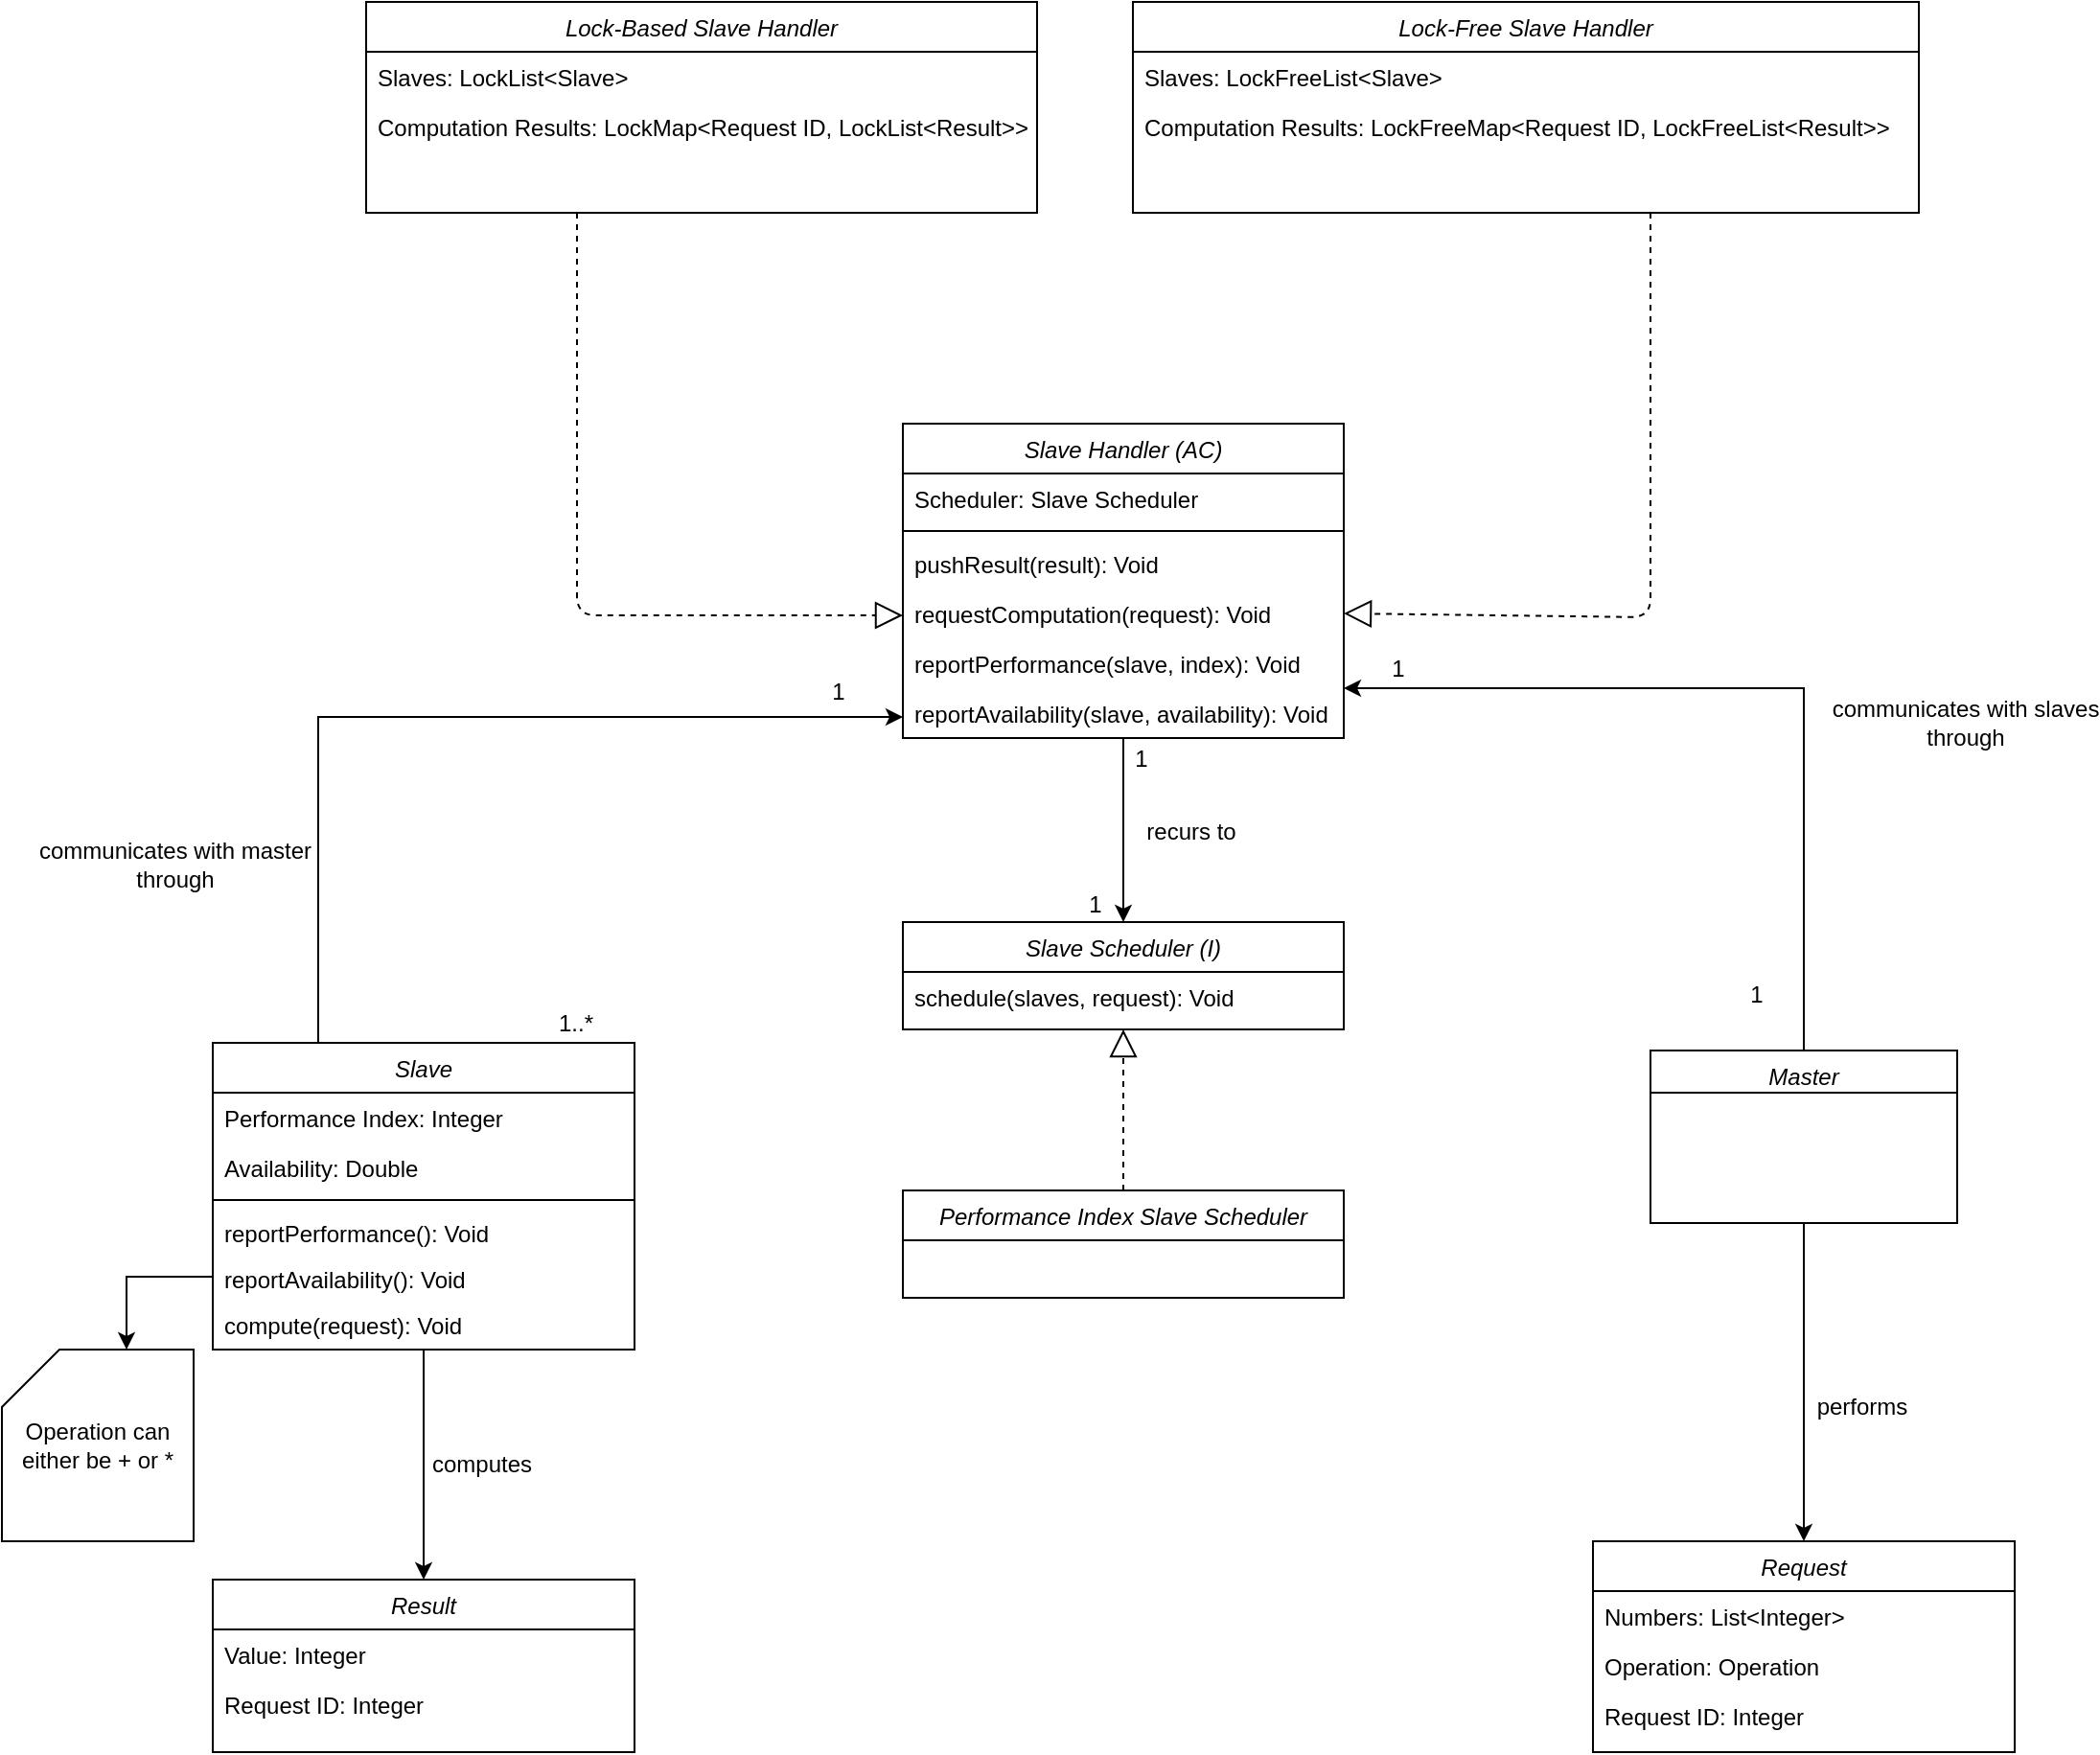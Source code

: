 <mxfile version="12.9.9" type="device"><diagram id="C5RBs43oDa-KdzZeNtuy" name="Page-1"><mxGraphModel dx="2249" dy="1970" grid="1" gridSize="10" guides="1" tooltips="1" connect="1" arrows="0" fold="1" page="1" pageScale="1" pageWidth="827" pageHeight="1169" math="0" shadow="0"><root><mxCell id="WIyWlLk6GJQsqaUBKTNV-0"/><mxCell id="WIyWlLk6GJQsqaUBKTNV-1" parent="WIyWlLk6GJQsqaUBKTNV-0"/><mxCell id="b_1PZi4zp_gCahxDwsNA-39" style="edgeStyle=orthogonalEdgeStyle;rounded=0;orthogonalLoop=1;jettySize=auto;html=1;exitX=0.25;exitY=0;exitDx=0;exitDy=0;" parent="WIyWlLk6GJQsqaUBKTNV-1" source="xIE_45G_muQtHoD5IcoT-0" edge="1"><mxGeometry relative="1" as="geometry"><mxPoint x="290" y="-307" as="targetPoint"/><Array as="points"><mxPoint x="-15" y="-307"/></Array></mxGeometry></mxCell><mxCell id="b_1PZi4zp_gCahxDwsNA-40" value="1" style="text;html=1;align=center;verticalAlign=middle;resizable=0;points=[];" parent="b_1PZi4zp_gCahxDwsNA-39" vertex="1" connectable="0"><mxGeometry x="0.81" y="-2" relative="1" as="geometry"><mxPoint x="11" y="-15" as="offset"/></mxGeometry></mxCell><mxCell id="b_1PZi4zp_gCahxDwsNA-41" value="1..*" style="text;html=1;align=center;verticalAlign=middle;resizable=0;points=[];" parent="b_1PZi4zp_gCahxDwsNA-39" vertex="1" connectable="0"><mxGeometry x="0.316" y="-156" relative="1" as="geometry"><mxPoint x="-8.62" y="4.04" as="offset"/></mxGeometry></mxCell><mxCell id="b_1PZi4zp_gCahxDwsNA-42" value="communicates with master &lt;br&gt;through" style="text;html=1;align=center;verticalAlign=middle;resizable=0;points=[];" parent="b_1PZi4zp_gCahxDwsNA-39" vertex="1" connectable="0"><mxGeometry x="-0.194" y="-1" relative="1" as="geometry"><mxPoint x="-96.82" y="76" as="offset"/></mxGeometry></mxCell><mxCell id="b_1PZi4zp_gCahxDwsNA-35" style="edgeStyle=orthogonalEdgeStyle;rounded=0;orthogonalLoop=1;jettySize=auto;html=1;exitX=0;exitY=0;exitDx=0;exitDy=0;" parent="WIyWlLk6GJQsqaUBKTNV-1" source="xIE_45G_muQtHoD5IcoT-17" edge="1"><mxGeometry relative="1" as="geometry"><mxPoint x="520" y="-322" as="targetPoint"/><Array as="points"><mxPoint x="760" y="-133"/><mxPoint x="760" y="-322"/></Array></mxGeometry></mxCell><mxCell id="b_1PZi4zp_gCahxDwsNA-36" value="communicates with slaves &lt;br&gt;through" style="text;html=1;align=center;verticalAlign=middle;resizable=0;points=[];" parent="b_1PZi4zp_gCahxDwsNA-35" vertex="1" connectable="0"><mxGeometry x="0.118" y="-1" relative="1" as="geometry"><mxPoint x="99" y="18.5" as="offset"/></mxGeometry></mxCell><mxCell id="b_1PZi4zp_gCahxDwsNA-37" value="1" style="text;html=1;align=center;verticalAlign=middle;resizable=0;points=[];" parent="b_1PZi4zp_gCahxDwsNA-35" vertex="1" connectable="0"><mxGeometry x="0.859" y="2" relative="1" as="geometry"><mxPoint x="-8" y="-12" as="offset"/></mxGeometry></mxCell><mxCell id="b_1PZi4zp_gCahxDwsNA-38" value="1" style="text;html=1;align=center;verticalAlign=middle;resizable=0;points=[];" parent="b_1PZi4zp_gCahxDwsNA-35" vertex="1" connectable="0"><mxGeometry x="-0.553" y="19" relative="1" as="geometry"><mxPoint x="-6" y="5" as="offset"/></mxGeometry></mxCell><mxCell id="b_1PZi4zp_gCahxDwsNA-76" style="edgeStyle=orthogonalEdgeStyle;rounded=0;orthogonalLoop=1;jettySize=auto;html=1;exitX=0.5;exitY=1;exitDx=0;exitDy=0;entryX=0.5;entryY=0;entryDx=0;entryDy=0;" parent="WIyWlLk6GJQsqaUBKTNV-1" source="xIE_45G_muQtHoD5IcoT-17" target="b_1PZi4zp_gCahxDwsNA-57" edge="1"><mxGeometry relative="1" as="geometry"/></mxCell><mxCell id="b_1PZi4zp_gCahxDwsNA-77" value="performs" style="text;html=1;align=center;verticalAlign=middle;resizable=0;points=[];" parent="b_1PZi4zp_gCahxDwsNA-76" vertex="1" connectable="0"><mxGeometry x="-0.185" y="-1" relative="1" as="geometry"><mxPoint x="31" y="28.63" as="offset"/></mxGeometry></mxCell><mxCell id="xIE_45G_muQtHoD5IcoT-34" value="Operation can either be + or *" style="shape=card;whiteSpace=wrap;html=1;" parent="WIyWlLk6GJQsqaUBKTNV-1" vertex="1"><mxGeometry x="-180" y="23" width="100" height="100" as="geometry"/></mxCell><mxCell id="b_1PZi4zp_gCahxDwsNA-45" style="edgeStyle=orthogonalEdgeStyle;rounded=0;orthogonalLoop=1;jettySize=auto;html=1;entryX=0;entryY=0;entryDx=65;entryDy=0;entryPerimeter=0;exitX=0;exitY=0.5;exitDx=0;exitDy=0;" parent="WIyWlLk6GJQsqaUBKTNV-1" source="b_1PZi4zp_gCahxDwsNA-44" target="xIE_45G_muQtHoD5IcoT-34" edge="1"><mxGeometry relative="1" as="geometry"><mxPoint x="-20" y="-17" as="sourcePoint"/><mxPoint x="-127" y="-17" as="targetPoint"/></mxGeometry></mxCell><mxCell id="b_1PZi4zp_gCahxDwsNA-74" style="edgeStyle=orthogonalEdgeStyle;rounded=0;orthogonalLoop=1;jettySize=auto;html=1;exitX=0.5;exitY=1;exitDx=0;exitDy=0;entryX=0.5;entryY=0;entryDx=0;entryDy=0;" parent="WIyWlLk6GJQsqaUBKTNV-1" source="xIE_45G_muQtHoD5IcoT-0" target="b_1PZi4zp_gCahxDwsNA-69" edge="1"><mxGeometry relative="1" as="geometry"/></mxCell><mxCell id="b_1PZi4zp_gCahxDwsNA-75" value="computes" style="text;html=1;align=center;verticalAlign=middle;resizable=0;points=[];" parent="b_1PZi4zp_gCahxDwsNA-74" vertex="1" connectable="0"><mxGeometry x="-0.183" relative="1" as="geometry"><mxPoint x="30" y="10.53" as="offset"/></mxGeometry></mxCell><mxCell id="7exBbNxzyn34ybwaJbD--5" style="edgeStyle=orthogonalEdgeStyle;rounded=0;orthogonalLoop=1;jettySize=auto;html=1;exitX=0.5;exitY=1;exitDx=0;exitDy=0;" edge="1" parent="WIyWlLk6GJQsqaUBKTNV-1" source="b_1PZi4zp_gCahxDwsNA-2" target="7exBbNxzyn34ybwaJbD--0"><mxGeometry relative="1" as="geometry"><Array as="points"><mxPoint x="405" y="-220"/><mxPoint x="405" y="-220"/></Array></mxGeometry></mxCell><mxCell id="7exBbNxzyn34ybwaJbD--7" value="recurs to" style="text;html=1;align=center;verticalAlign=middle;resizable=0;points=[];" vertex="1" connectable="0" parent="7exBbNxzyn34ybwaJbD--5"><mxGeometry x="-0.22" y="1" relative="1" as="geometry"><mxPoint x="34" y="11" as="offset"/></mxGeometry></mxCell><mxCell id="7exBbNxzyn34ybwaJbD--8" value="1" style="text;html=1;align=center;verticalAlign=middle;resizable=0;points=[];" vertex="1" connectable="0" parent="7exBbNxzyn34ybwaJbD--5"><mxGeometry x="-0.78" y="-4" relative="1" as="geometry"><mxPoint x="13" as="offset"/></mxGeometry></mxCell><mxCell id="7exBbNxzyn34ybwaJbD--9" value="1" style="text;html=1;align=center;verticalAlign=middle;resizable=0;points=[];" vertex="1" connectable="0" parent="7exBbNxzyn34ybwaJbD--5"><mxGeometry x="0.6" y="-17" relative="1" as="geometry"><mxPoint x="2" y="10" as="offset"/></mxGeometry></mxCell><mxCell id="b_1PZi4zp_gCahxDwsNA-2" value="Slave Handler (AC)" style="swimlane;fontStyle=2;align=center;verticalAlign=top;childLayout=stackLayout;horizontal=1;startSize=26;horizontalStack=0;resizeParent=1;resizeLast=0;collapsible=1;marginBottom=0;rounded=0;shadow=0;strokeWidth=1;" parent="WIyWlLk6GJQsqaUBKTNV-1" vertex="1"><mxGeometry x="290" y="-460" width="230" height="164" as="geometry"><mxRectangle x="230" y="140" width="160" height="26" as="alternateBounds"/></mxGeometry></mxCell><mxCell id="7exBbNxzyn34ybwaJbD--22" value="Scheduler: Slave Scheduler" style="text;align=left;verticalAlign=top;spacingLeft=4;spacingRight=4;overflow=hidden;rotatable=0;points=[[0,0.5],[1,0.5]];portConstraint=eastwest;rounded=0;shadow=0;html=0;" vertex="1" parent="b_1PZi4zp_gCahxDwsNA-2"><mxGeometry y="26" width="230" height="26" as="geometry"/></mxCell><mxCell id="7exBbNxzyn34ybwaJbD--21" value="" style="line;html=1;strokeWidth=1;align=left;verticalAlign=middle;spacingTop=-1;spacingLeft=3;spacingRight=3;rotatable=0;labelPosition=right;points=[];portConstraint=eastwest;" vertex="1" parent="b_1PZi4zp_gCahxDwsNA-2"><mxGeometry y="52" width="230" height="8" as="geometry"/></mxCell><mxCell id="b_1PZi4zp_gCahxDwsNA-7" value="pushResult(result): Void" style="text;align=left;verticalAlign=top;spacingLeft=4;spacingRight=4;overflow=hidden;rotatable=0;points=[[0,0.5],[1,0.5]];portConstraint=eastwest;rounded=0;shadow=0;html=0;" parent="b_1PZi4zp_gCahxDwsNA-2" vertex="1"><mxGeometry y="60" width="230" height="26" as="geometry"/></mxCell><mxCell id="b_1PZi4zp_gCahxDwsNA-17" value="requestComputation(request): Void" style="text;align=left;verticalAlign=top;spacingLeft=4;spacingRight=4;overflow=hidden;rotatable=0;points=[[0,0.5],[1,0.5]];portConstraint=eastwest;rounded=0;shadow=0;html=0;" parent="b_1PZi4zp_gCahxDwsNA-2" vertex="1"><mxGeometry y="86" width="230" height="26" as="geometry"/></mxCell><mxCell id="b_1PZi4zp_gCahxDwsNA-11" value="reportPerformance(slave, index): Void" style="text;align=left;verticalAlign=top;spacingLeft=4;spacingRight=4;overflow=hidden;rotatable=0;points=[[0,0.5],[1,0.5]];portConstraint=eastwest;rounded=0;shadow=0;html=0;" parent="b_1PZi4zp_gCahxDwsNA-2" vertex="1"><mxGeometry y="112" width="230" height="26" as="geometry"/></mxCell><mxCell id="b_1PZi4zp_gCahxDwsNA-9" value="reportAvailability(slave, availability): Void" style="text;align=left;verticalAlign=top;spacingLeft=4;spacingRight=4;overflow=hidden;rotatable=0;points=[[0,0.5],[1,0.5]];portConstraint=eastwest;rounded=0;shadow=0;html=0;" parent="b_1PZi4zp_gCahxDwsNA-2" vertex="1"><mxGeometry y="138" width="230" height="26" as="geometry"/></mxCell><mxCell id="b_1PZi4zp_gCahxDwsNA-18" value="Lock-Based Slave Handler" style="swimlane;fontStyle=2;align=center;verticalAlign=top;childLayout=stackLayout;horizontal=1;startSize=26;horizontalStack=0;resizeParent=1;resizeLast=0;collapsible=1;marginBottom=0;rounded=0;shadow=0;strokeWidth=1;" parent="WIyWlLk6GJQsqaUBKTNV-1" vertex="1"><mxGeometry x="10" y="-680" width="350" height="110" as="geometry"><mxRectangle x="230" y="140" width="160" height="26" as="alternateBounds"/></mxGeometry></mxCell><mxCell id="b_1PZi4zp_gCahxDwsNA-53" value="Slaves: LockList&lt;Slave&gt;" style="text;align=left;verticalAlign=top;spacingLeft=4;spacingRight=4;overflow=hidden;rotatable=0;points=[[0,0.5],[1,0.5]];portConstraint=eastwest;" parent="b_1PZi4zp_gCahxDwsNA-18" vertex="1"><mxGeometry y="26" width="350" height="26" as="geometry"/></mxCell><mxCell id="b_1PZi4zp_gCahxDwsNA-54" value="Computation Results: LockMap&lt;Request ID, LockList&lt;Result&gt;&gt;" style="text;align=left;verticalAlign=top;spacingLeft=4;spacingRight=4;overflow=hidden;rotatable=0;points=[[0,0.5],[1,0.5]];portConstraint=eastwest;rounded=0;shadow=0;html=0;" parent="b_1PZi4zp_gCahxDwsNA-18" vertex="1"><mxGeometry y="52" width="350" height="26" as="geometry"/></mxCell><mxCell id="b_1PZi4zp_gCahxDwsNA-33" value="Lock-Free Slave Handler" style="swimlane;fontStyle=2;align=center;verticalAlign=top;childLayout=stackLayout;horizontal=1;startSize=26;horizontalStack=0;resizeParent=1;resizeLast=0;collapsible=1;marginBottom=0;rounded=0;shadow=0;strokeWidth=1;" parent="WIyWlLk6GJQsqaUBKTNV-1" vertex="1"><mxGeometry x="410" y="-680" width="410" height="110" as="geometry"><mxRectangle x="230" y="140" width="160" height="26" as="alternateBounds"/></mxGeometry></mxCell><mxCell id="b_1PZi4zp_gCahxDwsNA-55" value="Slaves: LockFreeList&lt;Slave&gt;" style="text;align=left;verticalAlign=top;spacingLeft=4;spacingRight=4;overflow=hidden;rotatable=0;points=[[0,0.5],[1,0.5]];portConstraint=eastwest;" parent="b_1PZi4zp_gCahxDwsNA-33" vertex="1"><mxGeometry y="26" width="410" height="26" as="geometry"/></mxCell><mxCell id="b_1PZi4zp_gCahxDwsNA-56" value="Computation Results: LockFreeMap&lt;Request ID, LockFreeList&lt;Result&gt;&gt;" style="text;align=left;verticalAlign=top;spacingLeft=4;spacingRight=4;overflow=hidden;rotatable=0;points=[[0,0.5],[1,0.5]];portConstraint=eastwest;rounded=0;shadow=0;html=0;" parent="b_1PZi4zp_gCahxDwsNA-33" vertex="1"><mxGeometry y="52" width="410" height="26" as="geometry"/></mxCell><mxCell id="7exBbNxzyn34ybwaJbD--0" value="Slave Scheduler (I)" style="swimlane;fontStyle=2;align=center;verticalAlign=top;childLayout=stackLayout;horizontal=1;startSize=26;horizontalStack=0;resizeParent=1;resizeLast=0;collapsible=1;marginBottom=0;rounded=0;shadow=0;strokeWidth=1;" vertex="1" parent="WIyWlLk6GJQsqaUBKTNV-1"><mxGeometry x="290" y="-200" width="230" height="56" as="geometry"><mxRectangle x="230" y="140" width="160" height="26" as="alternateBounds"/></mxGeometry></mxCell><mxCell id="7exBbNxzyn34ybwaJbD--1" value="schedule(slaves, request): Void" style="text;align=left;verticalAlign=top;spacingLeft=4;spacingRight=4;overflow=hidden;rotatable=0;points=[[0,0.5],[1,0.5]];portConstraint=eastwest;rounded=0;shadow=0;html=0;" vertex="1" parent="7exBbNxzyn34ybwaJbD--0"><mxGeometry y="26" width="230" height="26" as="geometry"/></mxCell><mxCell id="7exBbNxzyn34ybwaJbD--11" value="Performance Index Slave Scheduler" style="swimlane;fontStyle=2;align=center;verticalAlign=top;childLayout=stackLayout;horizontal=1;startSize=26;horizontalStack=0;resizeParent=1;resizeLast=0;collapsible=1;marginBottom=0;rounded=0;shadow=0;strokeWidth=1;" vertex="1" parent="WIyWlLk6GJQsqaUBKTNV-1"><mxGeometry x="290" y="-60" width="230" height="56" as="geometry"><mxRectangle x="230" y="140" width="160" height="26" as="alternateBounds"/></mxGeometry></mxCell><mxCell id="7exBbNxzyn34ybwaJbD--16" value="" style="endArrow=block;dashed=1;endFill=0;endSize=12;html=1;entryX=0.5;entryY=1;entryDx=0;entryDy=0;exitX=0.5;exitY=0;exitDx=0;exitDy=0;" edge="1" parent="WIyWlLk6GJQsqaUBKTNV-1" source="7exBbNxzyn34ybwaJbD--11" target="7exBbNxzyn34ybwaJbD--0"><mxGeometry width="160" relative="1" as="geometry"><mxPoint x="325" y="-100" as="sourcePoint"/><mxPoint x="485" y="-100" as="targetPoint"/></mxGeometry></mxCell><mxCell id="7exBbNxzyn34ybwaJbD--18" value="" style="endArrow=block;dashed=1;endFill=0;endSize=12;html=1;entryX=1;entryY=0.5;entryDx=0;entryDy=0;" edge="1" parent="WIyWlLk6GJQsqaUBKTNV-1" target="b_1PZi4zp_gCahxDwsNA-17"><mxGeometry width="160" relative="1" as="geometry"><mxPoint x="680" y="-570" as="sourcePoint"/><mxPoint x="640" y="-360" as="targetPoint"/><Array as="points"><mxPoint x="680" y="-359"/></Array></mxGeometry></mxCell><mxCell id="7exBbNxzyn34ybwaJbD--20" value="" style="endArrow=block;dashed=1;endFill=0;endSize=12;html=1;" edge="1" parent="WIyWlLk6GJQsqaUBKTNV-1"><mxGeometry width="160" relative="1" as="geometry"><mxPoint x="120" y="-570" as="sourcePoint"/><mxPoint x="290" y="-360" as="targetPoint"/><Array as="points"><mxPoint x="120" y="-360"/></Array></mxGeometry></mxCell><mxCell id="xIE_45G_muQtHoD5IcoT-17" value="Master" style="swimlane;fontStyle=2;align=center;verticalAlign=top;childLayout=stackLayout;horizontal=1;startSize=22;horizontalStack=0;resizeParent=1;resizeLast=0;collapsible=1;marginBottom=0;rounded=0;shadow=0;strokeWidth=1;" parent="WIyWlLk6GJQsqaUBKTNV-1" vertex="1"><mxGeometry x="680" y="-133" width="160" height="90" as="geometry"><mxRectangle x="230" y="140" width="160" height="26" as="alternateBounds"/></mxGeometry></mxCell><mxCell id="b_1PZi4zp_gCahxDwsNA-57" value="Request" style="swimlane;fontStyle=2;align=center;verticalAlign=top;childLayout=stackLayout;horizontal=1;startSize=26;horizontalStack=0;resizeParent=1;resizeLast=0;collapsible=1;marginBottom=0;rounded=0;shadow=0;strokeWidth=1;" parent="WIyWlLk6GJQsqaUBKTNV-1" vertex="1"><mxGeometry x="650" y="123" width="220" height="110" as="geometry"><mxRectangle x="160" y="-150" width="160" height="26" as="alternateBounds"/></mxGeometry></mxCell><mxCell id="b_1PZi4zp_gCahxDwsNA-58" value="Numbers: List&lt;Integer&gt;" style="text;align=left;verticalAlign=top;spacingLeft=4;spacingRight=4;overflow=hidden;rotatable=0;points=[[0,0.5],[1,0.5]];portConstraint=eastwest;" parent="b_1PZi4zp_gCahxDwsNA-57" vertex="1"><mxGeometry y="26" width="220" height="26" as="geometry"/></mxCell><mxCell id="b_1PZi4zp_gCahxDwsNA-59" value="Operation: Operation" style="text;align=left;verticalAlign=top;spacingLeft=4;spacingRight=4;overflow=hidden;rotatable=0;points=[[0,0.5],[1,0.5]];portConstraint=eastwest;rounded=0;shadow=0;html=0;" parent="b_1PZi4zp_gCahxDwsNA-57" vertex="1"><mxGeometry y="52" width="220" height="26" as="geometry"/></mxCell><mxCell id="b_1PZi4zp_gCahxDwsNA-67" value="Request ID: Integer" style="text;align=left;verticalAlign=top;spacingLeft=4;spacingRight=4;overflow=hidden;rotatable=0;points=[[0,0.5],[1,0.5]];portConstraint=eastwest;rounded=0;shadow=0;html=0;" parent="b_1PZi4zp_gCahxDwsNA-57" vertex="1"><mxGeometry y="78" width="220" height="26" as="geometry"/></mxCell><mxCell id="xIE_45G_muQtHoD5IcoT-0" value="Slave" style="swimlane;fontStyle=2;align=center;verticalAlign=top;childLayout=stackLayout;horizontal=1;startSize=26;horizontalStack=0;resizeParent=1;resizeLast=0;collapsible=1;marginBottom=0;rounded=0;shadow=0;strokeWidth=1;" parent="WIyWlLk6GJQsqaUBKTNV-1" vertex="1"><mxGeometry x="-70" y="-137" width="220" height="160" as="geometry"><mxRectangle x="160" y="-150" width="160" height="26" as="alternateBounds"/></mxGeometry></mxCell><mxCell id="xIE_45G_muQtHoD5IcoT-1" value="Performance Index: Integer" style="text;align=left;verticalAlign=top;spacingLeft=4;spacingRight=4;overflow=hidden;rotatable=0;points=[[0,0.5],[1,0.5]];portConstraint=eastwest;" parent="xIE_45G_muQtHoD5IcoT-0" vertex="1"><mxGeometry y="26" width="220" height="26" as="geometry"/></mxCell><mxCell id="xIE_45G_muQtHoD5IcoT-2" value="Availability: Double" style="text;align=left;verticalAlign=top;spacingLeft=4;spacingRight=4;overflow=hidden;rotatable=0;points=[[0,0.5],[1,0.5]];portConstraint=eastwest;rounded=0;shadow=0;html=0;" parent="xIE_45G_muQtHoD5IcoT-0" vertex="1"><mxGeometry y="52" width="220" height="26" as="geometry"/></mxCell><mxCell id="xIE_45G_muQtHoD5IcoT-4" value="" style="line;html=1;strokeWidth=1;align=left;verticalAlign=middle;spacingTop=-1;spacingLeft=3;spacingRight=3;rotatable=0;labelPosition=right;points=[];portConstraint=eastwest;" parent="xIE_45G_muQtHoD5IcoT-0" vertex="1"><mxGeometry y="78" width="220" height="8" as="geometry"/></mxCell><mxCell id="b_1PZi4zp_gCahxDwsNA-43" value="reportPerformance(): Void" style="text;align=left;verticalAlign=top;spacingLeft=4;spacingRight=4;overflow=hidden;rotatable=0;points=[[0,0.5],[1,0.5]];portConstraint=eastwest;rounded=0;shadow=0;html=0;" parent="xIE_45G_muQtHoD5IcoT-0" vertex="1"><mxGeometry y="86" width="220" height="24" as="geometry"/></mxCell><mxCell id="b_1PZi4zp_gCahxDwsNA-44" value="reportAvailability(): Void" style="text;align=left;verticalAlign=top;spacingLeft=4;spacingRight=4;overflow=hidden;rotatable=0;points=[[0,0.5],[1,0.5]];portConstraint=eastwest;rounded=0;shadow=0;html=0;" parent="xIE_45G_muQtHoD5IcoT-0" vertex="1"><mxGeometry y="110" width="220" height="24" as="geometry"/></mxCell><mxCell id="b_1PZi4zp_gCahxDwsNA-52" value="compute(request): Void" style="text;align=left;verticalAlign=top;spacingLeft=4;spacingRight=4;overflow=hidden;rotatable=0;points=[[0,0.5],[1,0.5]];portConstraint=eastwest;rounded=0;shadow=0;html=0;" parent="xIE_45G_muQtHoD5IcoT-0" vertex="1"><mxGeometry y="134" width="220" height="24" as="geometry"/></mxCell><mxCell id="b_1PZi4zp_gCahxDwsNA-69" value="Result" style="swimlane;fontStyle=2;align=center;verticalAlign=top;childLayout=stackLayout;horizontal=1;startSize=26;horizontalStack=0;resizeParent=1;resizeLast=0;collapsible=1;marginBottom=0;rounded=0;shadow=0;strokeWidth=1;" parent="WIyWlLk6GJQsqaUBKTNV-1" vertex="1"><mxGeometry x="-70" y="143" width="220" height="90" as="geometry"><mxRectangle x="160" y="-150" width="160" height="26" as="alternateBounds"/></mxGeometry></mxCell><mxCell id="b_1PZi4zp_gCahxDwsNA-70" value="Value: Integer" style="text;align=left;verticalAlign=top;spacingLeft=4;spacingRight=4;overflow=hidden;rotatable=0;points=[[0,0.5],[1,0.5]];portConstraint=eastwest;" parent="b_1PZi4zp_gCahxDwsNA-69" vertex="1"><mxGeometry y="26" width="220" height="26" as="geometry"/></mxCell><mxCell id="b_1PZi4zp_gCahxDwsNA-72" value="Request ID: Integer" style="text;align=left;verticalAlign=top;spacingLeft=4;spacingRight=4;overflow=hidden;rotatable=0;points=[[0,0.5],[1,0.5]];portConstraint=eastwest;rounded=0;shadow=0;html=0;" parent="b_1PZi4zp_gCahxDwsNA-69" vertex="1"><mxGeometry y="52" width="220" height="26" as="geometry"/></mxCell></root></mxGraphModel></diagram></mxfile>